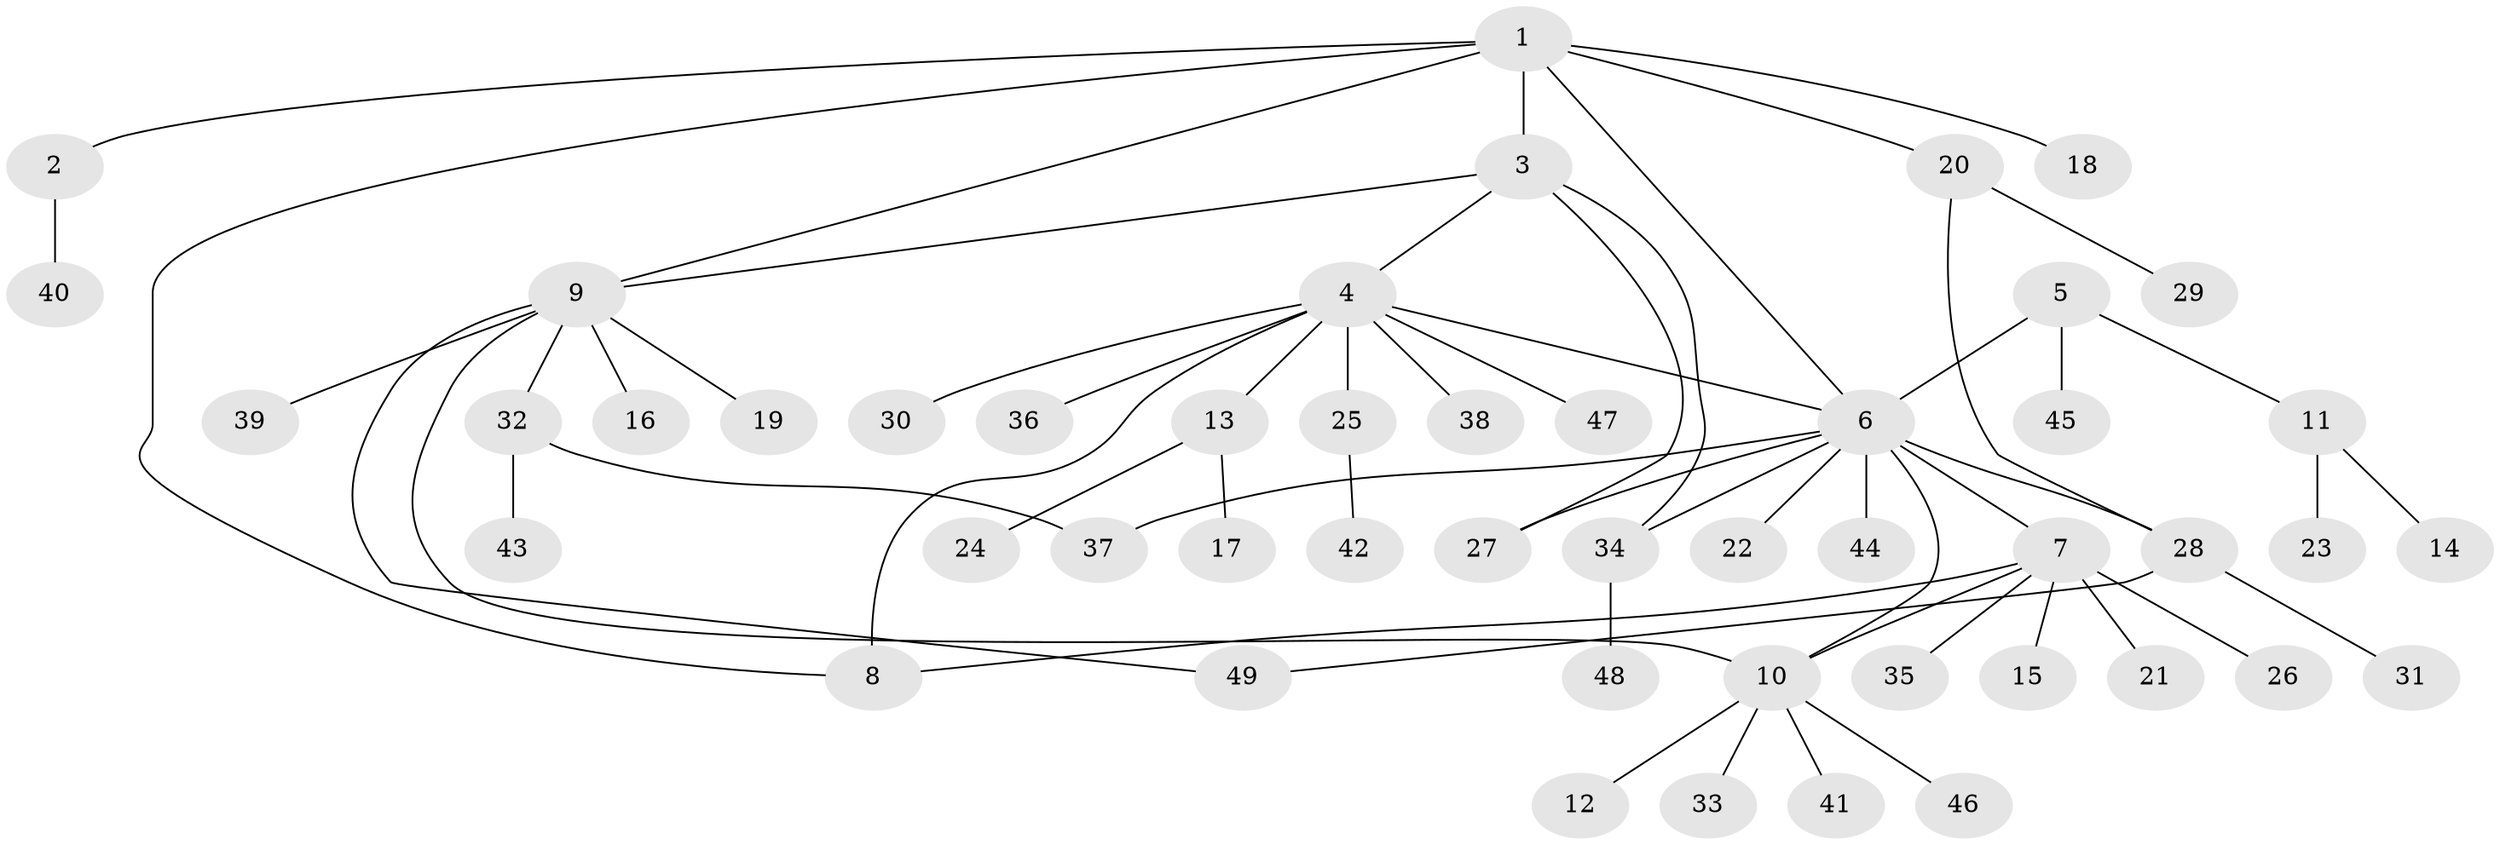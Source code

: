 // coarse degree distribution, {8: 0.05714285714285714, 1: 0.5428571428571428, 5: 0.02857142857142857, 2: 0.2, 11: 0.02857142857142857, 6: 0.05714285714285714, 7: 0.02857142857142857, 3: 0.05714285714285714}
// Generated by graph-tools (version 1.1) at 2025/24/03/03/25 07:24:14]
// undirected, 49 vertices, 59 edges
graph export_dot {
graph [start="1"]
  node [color=gray90,style=filled];
  1;
  2;
  3;
  4;
  5;
  6;
  7;
  8;
  9;
  10;
  11;
  12;
  13;
  14;
  15;
  16;
  17;
  18;
  19;
  20;
  21;
  22;
  23;
  24;
  25;
  26;
  27;
  28;
  29;
  30;
  31;
  32;
  33;
  34;
  35;
  36;
  37;
  38;
  39;
  40;
  41;
  42;
  43;
  44;
  45;
  46;
  47;
  48;
  49;
  1 -- 2;
  1 -- 3;
  1 -- 6;
  1 -- 8;
  1 -- 9;
  1 -- 18;
  1 -- 20;
  2 -- 40;
  3 -- 4;
  3 -- 9;
  3 -- 27;
  3 -- 34;
  4 -- 6;
  4 -- 8;
  4 -- 13;
  4 -- 25;
  4 -- 30;
  4 -- 36;
  4 -- 38;
  4 -- 47;
  5 -- 6;
  5 -- 11;
  5 -- 45;
  6 -- 7;
  6 -- 10;
  6 -- 22;
  6 -- 27;
  6 -- 28;
  6 -- 34;
  6 -- 37;
  6 -- 44;
  7 -- 8;
  7 -- 10;
  7 -- 15;
  7 -- 21;
  7 -- 26;
  7 -- 35;
  9 -- 10;
  9 -- 16;
  9 -- 19;
  9 -- 32;
  9 -- 39;
  9 -- 49;
  10 -- 12;
  10 -- 33;
  10 -- 41;
  10 -- 46;
  11 -- 14;
  11 -- 23;
  13 -- 17;
  13 -- 24;
  20 -- 28;
  20 -- 29;
  25 -- 42;
  28 -- 31;
  28 -- 49;
  32 -- 37;
  32 -- 43;
  34 -- 48;
}
